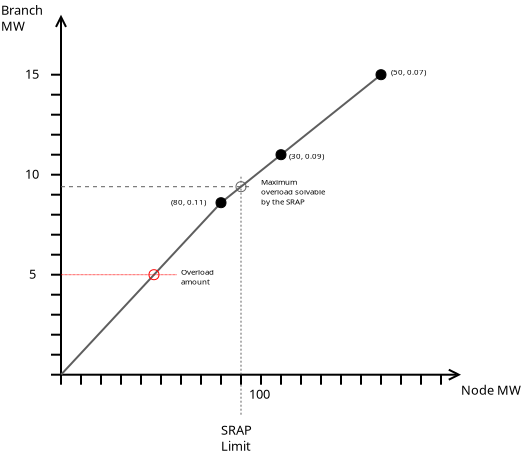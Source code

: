 <?xml version="1.0" encoding="UTF-8"?>
<dia:diagram xmlns:dia="http://www.lysator.liu.se/~alla/dia/">
  <dia:layer name="Fondo" visible="true" connectable="true" active="true">
    <dia:object type="Standard - Ellipse" version="0" id="O0">
      <dia:attribute name="obj_pos">
        <dia:point val="28.75,15.35"/>
      </dia:attribute>
      <dia:attribute name="obj_bb">
        <dia:rectangle val="28.725,15.325;29.275,15.875"/>
      </dia:attribute>
      <dia:attribute name="elem_corner">
        <dia:point val="28.75,15.35"/>
      </dia:attribute>
      <dia:attribute name="elem_width">
        <dia:real val="0.5"/>
      </dia:attribute>
      <dia:attribute name="elem_height">
        <dia:real val="0.5"/>
      </dia:attribute>
      <dia:attribute name="border_width">
        <dia:real val="0.05"/>
      </dia:attribute>
      <dia:attribute name="border_color">
        <dia:color val="#636363ff"/>
      </dia:attribute>
      <dia:attribute name="inner_color">
        <dia:color val="#000000ff"/>
      </dia:attribute>
      <dia:attribute name="show_background">
        <dia:boolean val="false"/>
      </dia:attribute>
    </dia:object>
    <dia:object type="Standard - Line" version="0" id="O1">
      <dia:attribute name="obj_pos">
        <dia:point val="20,7"/>
      </dia:attribute>
      <dia:attribute name="obj_bb">
        <dia:rectangle val="19.669,6.95;20.331,25.05"/>
      </dia:attribute>
      <dia:attribute name="conn_endpoints">
        <dia:point val="20,7"/>
        <dia:point val="20,25"/>
      </dia:attribute>
      <dia:attribute name="numcp">
        <dia:int val="1"/>
      </dia:attribute>
      <dia:attribute name="start_arrow">
        <dia:enum val="1"/>
      </dia:attribute>
      <dia:attribute name="start_arrow_length">
        <dia:real val="0.5"/>
      </dia:attribute>
      <dia:attribute name="start_arrow_width">
        <dia:real val="0.5"/>
      </dia:attribute>
    </dia:object>
    <dia:object type="Standard - Line" version="0" id="O2">
      <dia:attribute name="obj_pos">
        <dia:point val="40,25"/>
      </dia:attribute>
      <dia:attribute name="obj_bb">
        <dia:rectangle val="19.95,24.669;40.05,25.331"/>
      </dia:attribute>
      <dia:attribute name="conn_endpoints">
        <dia:point val="40,25"/>
        <dia:point val="20,25"/>
      </dia:attribute>
      <dia:attribute name="numcp">
        <dia:int val="1"/>
      </dia:attribute>
      <dia:attribute name="start_arrow">
        <dia:enum val="1"/>
      </dia:attribute>
      <dia:attribute name="start_arrow_length">
        <dia:real val="0.5"/>
      </dia:attribute>
      <dia:attribute name="start_arrow_width">
        <dia:real val="0.5"/>
      </dia:attribute>
    </dia:object>
    <dia:object type="Standard - Text" version="1" id="O3">
      <dia:attribute name="obj_pos">
        <dia:point val="40,26"/>
      </dia:attribute>
      <dia:attribute name="obj_bb">
        <dia:rectangle val="40,25.387;43.081,26.188"/>
      </dia:attribute>
      <dia:attribute name="text">
        <dia:composite type="text">
          <dia:attribute name="string">
            <dia:string>#Node MW#</dia:string>
          </dia:attribute>
          <dia:attribute name="font">
            <dia:font family="sans" style="0" name="Helvetica"/>
          </dia:attribute>
          <dia:attribute name="height">
            <dia:real val="0.8"/>
          </dia:attribute>
          <dia:attribute name="pos">
            <dia:point val="40,26"/>
          </dia:attribute>
          <dia:attribute name="color">
            <dia:color val="#000000ff"/>
          </dia:attribute>
          <dia:attribute name="alignment">
            <dia:enum val="0"/>
          </dia:attribute>
        </dia:composite>
      </dia:attribute>
      <dia:attribute name="valign">
        <dia:enum val="3"/>
      </dia:attribute>
    </dia:object>
    <dia:object type="Standard - Line" version="0" id="O4">
      <dia:attribute name="obj_pos">
        <dia:point val="20,15"/>
      </dia:attribute>
      <dia:attribute name="obj_bb">
        <dia:rectangle val="19.45,14.95;20.05,15.05"/>
      </dia:attribute>
      <dia:attribute name="conn_endpoints">
        <dia:point val="20,15"/>
        <dia:point val="19.5,15"/>
      </dia:attribute>
      <dia:attribute name="numcp">
        <dia:int val="1"/>
      </dia:attribute>
    </dia:object>
    <dia:object type="Standard - Text" version="1" id="O5">
      <dia:attribute name="obj_pos">
        <dia:point val="18.2,15.2"/>
      </dia:attribute>
      <dia:attribute name="obj_bb">
        <dia:rectangle val="18.2,14.606;19.015,15.351"/>
      </dia:attribute>
      <dia:attribute name="text">
        <dia:composite type="text">
          <dia:attribute name="string">
            <dia:string>#10#</dia:string>
          </dia:attribute>
          <dia:attribute name="font">
            <dia:font family="sans" style="0" name="Helvetica"/>
          </dia:attribute>
          <dia:attribute name="height">
            <dia:real val="0.8"/>
          </dia:attribute>
          <dia:attribute name="pos">
            <dia:point val="18.2,15.2"/>
          </dia:attribute>
          <dia:attribute name="color">
            <dia:color val="#000000ff"/>
          </dia:attribute>
          <dia:attribute name="alignment">
            <dia:enum val="0"/>
          </dia:attribute>
        </dia:composite>
      </dia:attribute>
      <dia:attribute name="valign">
        <dia:enum val="3"/>
      </dia:attribute>
    </dia:object>
    <dia:object type="Standard - Line" version="0" id="O6">
      <dia:attribute name="obj_pos">
        <dia:point val="20,20"/>
      </dia:attribute>
      <dia:attribute name="obj_bb">
        <dia:rectangle val="19.45,19.95;20.05,20.05"/>
      </dia:attribute>
      <dia:attribute name="conn_endpoints">
        <dia:point val="20,20"/>
        <dia:point val="19.5,20"/>
      </dia:attribute>
      <dia:attribute name="numcp">
        <dia:int val="1"/>
      </dia:attribute>
    </dia:object>
    <dia:object type="Standard - Line" version="0" id="O7">
      <dia:attribute name="obj_pos">
        <dia:point val="20,22"/>
      </dia:attribute>
      <dia:attribute name="obj_bb">
        <dia:rectangle val="19.45,21.95;20.05,22.05"/>
      </dia:attribute>
      <dia:attribute name="conn_endpoints">
        <dia:point val="20,22"/>
        <dia:point val="19.5,22"/>
      </dia:attribute>
      <dia:attribute name="numcp">
        <dia:int val="1"/>
      </dia:attribute>
    </dia:object>
    <dia:object type="Standard - Line" version="0" id="O8">
      <dia:attribute name="obj_pos">
        <dia:point val="20,17"/>
      </dia:attribute>
      <dia:attribute name="obj_bb">
        <dia:rectangle val="19.45,16.95;20.05,17.05"/>
      </dia:attribute>
      <dia:attribute name="conn_endpoints">
        <dia:point val="20,17"/>
        <dia:point val="19.5,17"/>
      </dia:attribute>
      <dia:attribute name="numcp">
        <dia:int val="1"/>
      </dia:attribute>
    </dia:object>
    <dia:object type="Standard - Text" version="1" id="O9">
      <dia:attribute name="obj_pos">
        <dia:point val="25.5,16.5"/>
      </dia:attribute>
      <dia:attribute name="obj_bb">
        <dia:rectangle val="25.5,16.133;27.448,16.593"/>
      </dia:attribute>
      <dia:attribute name="text">
        <dia:composite type="text">
          <dia:attribute name="string">
            <dia:string>#(80, 0.11)#</dia:string>
          </dia:attribute>
          <dia:attribute name="font">
            <dia:font family="sans" style="0" name="Helvetica"/>
          </dia:attribute>
          <dia:attribute name="height">
            <dia:real val="0.494"/>
          </dia:attribute>
          <dia:attribute name="pos">
            <dia:point val="25.5,16.5"/>
          </dia:attribute>
          <dia:attribute name="color">
            <dia:color val="#000000ff"/>
          </dia:attribute>
          <dia:attribute name="alignment">
            <dia:enum val="0"/>
          </dia:attribute>
        </dia:composite>
      </dia:attribute>
      <dia:attribute name="valign">
        <dia:enum val="3"/>
      </dia:attribute>
    </dia:object>
    <dia:object type="Standard - Text" version="1" id="O10">
      <dia:attribute name="obj_pos">
        <dia:point val="36.5,10"/>
      </dia:attribute>
      <dia:attribute name="obj_bb">
        <dia:rectangle val="36.5,9.633;38.447,10.093"/>
      </dia:attribute>
      <dia:attribute name="text">
        <dia:composite type="text">
          <dia:attribute name="string">
            <dia:string>#(50, 0.07)#</dia:string>
          </dia:attribute>
          <dia:attribute name="font">
            <dia:font family="sans" style="0" name="Helvetica"/>
          </dia:attribute>
          <dia:attribute name="height">
            <dia:real val="0.494"/>
          </dia:attribute>
          <dia:attribute name="pos">
            <dia:point val="36.5,10"/>
          </dia:attribute>
          <dia:attribute name="color">
            <dia:color val="#000000ff"/>
          </dia:attribute>
          <dia:attribute name="alignment">
            <dia:enum val="0"/>
          </dia:attribute>
        </dia:composite>
      </dia:attribute>
      <dia:attribute name="valign">
        <dia:enum val="3"/>
      </dia:attribute>
    </dia:object>
    <dia:object type="Standard - Text" version="1" id="O11">
      <dia:attribute name="obj_pos">
        <dia:point val="31.4,14.2"/>
      </dia:attribute>
      <dia:attribute name="obj_bb">
        <dia:rectangle val="31.4,13.833;33.347,14.293"/>
      </dia:attribute>
      <dia:attribute name="text">
        <dia:composite type="text">
          <dia:attribute name="string">
            <dia:string>#(30, 0.09)#</dia:string>
          </dia:attribute>
          <dia:attribute name="font">
            <dia:font family="sans" style="0" name="Helvetica"/>
          </dia:attribute>
          <dia:attribute name="height">
            <dia:real val="0.494"/>
          </dia:attribute>
          <dia:attribute name="pos">
            <dia:point val="31.4,14.2"/>
          </dia:attribute>
          <dia:attribute name="color">
            <dia:color val="#000000ff"/>
          </dia:attribute>
          <dia:attribute name="alignment">
            <dia:enum val="0"/>
          </dia:attribute>
        </dia:composite>
      </dia:attribute>
      <dia:attribute name="valign">
        <dia:enum val="3"/>
      </dia:attribute>
    </dia:object>
    <dia:object type="Standard - Text" version="1" id="O12">
      <dia:attribute name="obj_pos">
        <dia:point val="17,7"/>
      </dia:attribute>
      <dia:attribute name="obj_bb">
        <dia:rectangle val="17,6.406;19.258,8.751"/>
      </dia:attribute>
      <dia:attribute name="text">
        <dia:composite type="text">
          <dia:attribute name="string">
            <dia:string>#Branch
MW
#</dia:string>
          </dia:attribute>
          <dia:attribute name="font">
            <dia:font family="sans" style="0" name="Helvetica"/>
          </dia:attribute>
          <dia:attribute name="height">
            <dia:real val="0.8"/>
          </dia:attribute>
          <dia:attribute name="pos">
            <dia:point val="17,7"/>
          </dia:attribute>
          <dia:attribute name="color">
            <dia:color val="#000000ff"/>
          </dia:attribute>
          <dia:attribute name="alignment">
            <dia:enum val="0"/>
          </dia:attribute>
        </dia:composite>
      </dia:attribute>
      <dia:attribute name="valign">
        <dia:enum val="3"/>
      </dia:attribute>
    </dia:object>
    <dia:object type="Standard - Line" version="0" id="O13">
      <dia:attribute name="obj_pos">
        <dia:point val="20,18"/>
      </dia:attribute>
      <dia:attribute name="obj_bb">
        <dia:rectangle val="19.45,17.95;20.05,18.05"/>
      </dia:attribute>
      <dia:attribute name="conn_endpoints">
        <dia:point val="20,18"/>
        <dia:point val="19.5,18"/>
      </dia:attribute>
      <dia:attribute name="numcp">
        <dia:int val="1"/>
      </dia:attribute>
    </dia:object>
    <dia:object type="Standard - Line" version="0" id="O14">
      <dia:attribute name="obj_pos">
        <dia:point val="20,16"/>
      </dia:attribute>
      <dia:attribute name="obj_bb">
        <dia:rectangle val="19.45,15.95;20.05,16.05"/>
      </dia:attribute>
      <dia:attribute name="conn_endpoints">
        <dia:point val="20,16"/>
        <dia:point val="19.5,16"/>
      </dia:attribute>
      <dia:attribute name="numcp">
        <dia:int val="1"/>
      </dia:attribute>
    </dia:object>
    <dia:object type="Standard - Line" version="0" id="O15">
      <dia:attribute name="obj_pos">
        <dia:point val="20,19"/>
      </dia:attribute>
      <dia:attribute name="obj_bb">
        <dia:rectangle val="19.45,18.95;20.05,19.05"/>
      </dia:attribute>
      <dia:attribute name="conn_endpoints">
        <dia:point val="20,19"/>
        <dia:point val="19.5,19"/>
      </dia:attribute>
      <dia:attribute name="numcp">
        <dia:int val="1"/>
      </dia:attribute>
    </dia:object>
    <dia:object type="Standard - Line" version="0" id="O16">
      <dia:attribute name="obj_pos">
        <dia:point val="20,21"/>
      </dia:attribute>
      <dia:attribute name="obj_bb">
        <dia:rectangle val="19.45,20.95;20.05,21.05"/>
      </dia:attribute>
      <dia:attribute name="conn_endpoints">
        <dia:point val="20,21"/>
        <dia:point val="19.5,21"/>
      </dia:attribute>
      <dia:attribute name="numcp">
        <dia:int val="1"/>
      </dia:attribute>
    </dia:object>
    <dia:object type="Standard - Line" version="0" id="O17">
      <dia:attribute name="obj_pos">
        <dia:point val="20,23"/>
      </dia:attribute>
      <dia:attribute name="obj_bb">
        <dia:rectangle val="19.45,22.95;20.05,23.05"/>
      </dia:attribute>
      <dia:attribute name="conn_endpoints">
        <dia:point val="20,23"/>
        <dia:point val="19.5,23"/>
      </dia:attribute>
      <dia:attribute name="numcp">
        <dia:int val="1"/>
      </dia:attribute>
    </dia:object>
    <dia:object type="Standard - Line" version="0" id="O18">
      <dia:attribute name="obj_pos">
        <dia:point val="20,25"/>
      </dia:attribute>
      <dia:attribute name="obj_bb">
        <dia:rectangle val="19.45,24.95;20.05,25.05"/>
      </dia:attribute>
      <dia:attribute name="conn_endpoints">
        <dia:point val="20,25"/>
        <dia:point val="19.5,25"/>
      </dia:attribute>
      <dia:attribute name="numcp">
        <dia:int val="1"/>
      </dia:attribute>
    </dia:object>
    <dia:object type="Standard - Line" version="0" id="O19">
      <dia:attribute name="obj_pos">
        <dia:point val="20,24"/>
      </dia:attribute>
      <dia:attribute name="obj_bb">
        <dia:rectangle val="19.45,23.95;20.05,24.05"/>
      </dia:attribute>
      <dia:attribute name="conn_endpoints">
        <dia:point val="20,24"/>
        <dia:point val="19.5,24"/>
      </dia:attribute>
      <dia:attribute name="numcp">
        <dia:int val="1"/>
      </dia:attribute>
    </dia:object>
    <dia:object type="Standard - Line" version="0" id="O20">
      <dia:attribute name="obj_pos">
        <dia:point val="28,16.4"/>
      </dia:attribute>
      <dia:attribute name="obj_bb">
        <dia:rectangle val="19.929,16.329;28.071,25.071"/>
      </dia:attribute>
      <dia:attribute name="conn_endpoints">
        <dia:point val="28,16.4"/>
        <dia:point val="20,25"/>
      </dia:attribute>
      <dia:attribute name="numcp">
        <dia:int val="1"/>
      </dia:attribute>
      <dia:attribute name="line_color">
        <dia:color val="#5e5e5eff"/>
      </dia:attribute>
    </dia:object>
    <dia:object type="Standard - Line" version="0" id="O21">
      <dia:attribute name="obj_pos">
        <dia:point val="20,14"/>
      </dia:attribute>
      <dia:attribute name="obj_bb">
        <dia:rectangle val="19.45,13.95;20.05,14.05"/>
      </dia:attribute>
      <dia:attribute name="conn_endpoints">
        <dia:point val="20,14"/>
        <dia:point val="19.5,14"/>
      </dia:attribute>
      <dia:attribute name="numcp">
        <dia:int val="1"/>
      </dia:attribute>
    </dia:object>
    <dia:object type="Standard - Line" version="0" id="O22">
      <dia:attribute name="obj_pos">
        <dia:point val="20,13"/>
      </dia:attribute>
      <dia:attribute name="obj_bb">
        <dia:rectangle val="19.45,12.95;20.05,13.05"/>
      </dia:attribute>
      <dia:attribute name="conn_endpoints">
        <dia:point val="20,13"/>
        <dia:point val="19.5,13"/>
      </dia:attribute>
      <dia:attribute name="numcp">
        <dia:int val="1"/>
      </dia:attribute>
    </dia:object>
    <dia:object type="Standard - Line" version="0" id="O23">
      <dia:attribute name="obj_pos">
        <dia:point val="31,14"/>
      </dia:attribute>
      <dia:attribute name="obj_bb">
        <dia:rectangle val="27.93,13.93;31.07,16.47"/>
      </dia:attribute>
      <dia:attribute name="conn_endpoints">
        <dia:point val="31,14"/>
        <dia:point val="28,16.4"/>
      </dia:attribute>
      <dia:attribute name="numcp">
        <dia:int val="1"/>
      </dia:attribute>
      <dia:attribute name="line_color">
        <dia:color val="#5e5e5eff"/>
      </dia:attribute>
    </dia:object>
    <dia:object type="Standard - Line" version="0" id="O24">
      <dia:attribute name="obj_pos">
        <dia:point val="20,12"/>
      </dia:attribute>
      <dia:attribute name="obj_bb">
        <dia:rectangle val="19.45,11.95;20.05,12.05"/>
      </dia:attribute>
      <dia:attribute name="conn_endpoints">
        <dia:point val="20,12"/>
        <dia:point val="19.5,12"/>
      </dia:attribute>
      <dia:attribute name="numcp">
        <dia:int val="1"/>
      </dia:attribute>
    </dia:object>
    <dia:object type="Standard - Line" version="0" id="O25">
      <dia:attribute name="obj_pos">
        <dia:point val="20,11"/>
      </dia:attribute>
      <dia:attribute name="obj_bb">
        <dia:rectangle val="19.45,10.95;20.05,11.05"/>
      </dia:attribute>
      <dia:attribute name="conn_endpoints">
        <dia:point val="20,11"/>
        <dia:point val="19.5,11"/>
      </dia:attribute>
      <dia:attribute name="numcp">
        <dia:int val="1"/>
      </dia:attribute>
    </dia:object>
    <dia:object type="Standard - Line" version="0" id="O26">
      <dia:attribute name="obj_pos">
        <dia:point val="20,10"/>
      </dia:attribute>
      <dia:attribute name="obj_bb">
        <dia:rectangle val="19.45,9.95;20.05,10.05"/>
      </dia:attribute>
      <dia:attribute name="conn_endpoints">
        <dia:point val="20,10"/>
        <dia:point val="19.5,10"/>
      </dia:attribute>
      <dia:attribute name="numcp">
        <dia:int val="1"/>
      </dia:attribute>
    </dia:object>
    <dia:object type="Standard - Text" version="1" id="O27">
      <dia:attribute name="obj_pos">
        <dia:point val="18.2,10.2"/>
      </dia:attribute>
      <dia:attribute name="obj_bb">
        <dia:rectangle val="18.2,9.606;19.015,10.351"/>
      </dia:attribute>
      <dia:attribute name="text">
        <dia:composite type="text">
          <dia:attribute name="string">
            <dia:string>#15#</dia:string>
          </dia:attribute>
          <dia:attribute name="font">
            <dia:font family="sans" style="0" name="Helvetica"/>
          </dia:attribute>
          <dia:attribute name="height">
            <dia:real val="0.8"/>
          </dia:attribute>
          <dia:attribute name="pos">
            <dia:point val="18.2,10.2"/>
          </dia:attribute>
          <dia:attribute name="color">
            <dia:color val="#000000ff"/>
          </dia:attribute>
          <dia:attribute name="alignment">
            <dia:enum val="0"/>
          </dia:attribute>
        </dia:composite>
      </dia:attribute>
      <dia:attribute name="valign">
        <dia:enum val="3"/>
      </dia:attribute>
    </dia:object>
    <dia:object type="Standard - Line" version="0" id="O28">
      <dia:attribute name="obj_pos">
        <dia:point val="36,10"/>
      </dia:attribute>
      <dia:attribute name="obj_bb">
        <dia:rectangle val="30.93,9.93;36.07,14.07"/>
      </dia:attribute>
      <dia:attribute name="conn_endpoints">
        <dia:point val="36,10"/>
        <dia:point val="31,14"/>
      </dia:attribute>
      <dia:attribute name="numcp">
        <dia:int val="1"/>
      </dia:attribute>
      <dia:attribute name="line_color">
        <dia:color val="#5e5e5eff"/>
      </dia:attribute>
    </dia:object>
    <dia:object type="Standard - Line" version="0" id="O29">
      <dia:attribute name="obj_pos">
        <dia:point val="29,27"/>
      </dia:attribute>
      <dia:attribute name="obj_bb">
        <dia:rectangle val="28.975,15.075;29.025,27.025"/>
      </dia:attribute>
      <dia:attribute name="conn_endpoints">
        <dia:point val="29,27"/>
        <dia:point val="29,15.1"/>
      </dia:attribute>
      <dia:attribute name="numcp">
        <dia:int val="1"/>
      </dia:attribute>
      <dia:attribute name="line_color">
        <dia:color val="#636363ff"/>
      </dia:attribute>
      <dia:attribute name="line_width">
        <dia:real val="0.05"/>
      </dia:attribute>
      <dia:attribute name="line_style">
        <dia:enum val="4"/>
      </dia:attribute>
    </dia:object>
    <dia:object type="Standard - Text" version="1" id="O30">
      <dia:attribute name="obj_pos">
        <dia:point val="28,28"/>
      </dia:attribute>
      <dia:attribute name="obj_bb">
        <dia:rectangle val="28,27.406;29.65,28.951"/>
      </dia:attribute>
      <dia:attribute name="text">
        <dia:composite type="text">
          <dia:attribute name="string">
            <dia:string>#SRAP
Limit#</dia:string>
          </dia:attribute>
          <dia:attribute name="font">
            <dia:font family="sans" style="0" name="Helvetica"/>
          </dia:attribute>
          <dia:attribute name="height">
            <dia:real val="0.8"/>
          </dia:attribute>
          <dia:attribute name="pos">
            <dia:point val="28,28"/>
          </dia:attribute>
          <dia:attribute name="color">
            <dia:color val="#000000ff"/>
          </dia:attribute>
          <dia:attribute name="alignment">
            <dia:enum val="0"/>
          </dia:attribute>
        </dia:composite>
      </dia:attribute>
      <dia:attribute name="valign">
        <dia:enum val="3"/>
      </dia:attribute>
    </dia:object>
    <dia:object type="Standard - Text" version="1" id="O31">
      <dia:attribute name="obj_pos">
        <dia:point val="26,20"/>
      </dia:attribute>
      <dia:attribute name="obj_bb">
        <dia:rectangle val="26,19.633;27.795,20.587"/>
      </dia:attribute>
      <dia:attribute name="text">
        <dia:composite type="text">
          <dia:attribute name="string">
            <dia:string>#Overload
amount#</dia:string>
          </dia:attribute>
          <dia:attribute name="font">
            <dia:font family="sans" style="0" name="Helvetica"/>
          </dia:attribute>
          <dia:attribute name="height">
            <dia:real val="0.494"/>
          </dia:attribute>
          <dia:attribute name="pos">
            <dia:point val="26,20"/>
          </dia:attribute>
          <dia:attribute name="color">
            <dia:color val="#000000ff"/>
          </dia:attribute>
          <dia:attribute name="alignment">
            <dia:enum val="0"/>
          </dia:attribute>
        </dia:composite>
      </dia:attribute>
      <dia:attribute name="valign">
        <dia:enum val="3"/>
      </dia:attribute>
    </dia:object>
    <dia:object type="Standard - Ellipse" version="0" id="O32">
      <dia:attribute name="obj_pos">
        <dia:point val="27.75,16.15"/>
      </dia:attribute>
      <dia:attribute name="obj_bb">
        <dia:rectangle val="27.725,16.125;28.275,16.675"/>
      </dia:attribute>
      <dia:attribute name="elem_corner">
        <dia:point val="27.75,16.15"/>
      </dia:attribute>
      <dia:attribute name="elem_width">
        <dia:real val="0.5"/>
      </dia:attribute>
      <dia:attribute name="elem_height">
        <dia:real val="0.5"/>
      </dia:attribute>
      <dia:attribute name="border_width">
        <dia:real val="0.05"/>
      </dia:attribute>
      <dia:attribute name="inner_color">
        <dia:color val="#000000ff"/>
      </dia:attribute>
    </dia:object>
    <dia:object type="Standard - Ellipse" version="0" id="O33">
      <dia:attribute name="obj_pos">
        <dia:point val="30.75,13.75"/>
      </dia:attribute>
      <dia:attribute name="obj_bb">
        <dia:rectangle val="30.725,13.725;31.275,14.275"/>
      </dia:attribute>
      <dia:attribute name="elem_corner">
        <dia:point val="30.75,13.75"/>
      </dia:attribute>
      <dia:attribute name="elem_width">
        <dia:real val="0.5"/>
      </dia:attribute>
      <dia:attribute name="elem_height">
        <dia:real val="0.5"/>
      </dia:attribute>
      <dia:attribute name="border_width">
        <dia:real val="0.05"/>
      </dia:attribute>
      <dia:attribute name="inner_color">
        <dia:color val="#000000ff"/>
      </dia:attribute>
    </dia:object>
    <dia:object type="Standard - Ellipse" version="0" id="O34">
      <dia:attribute name="obj_pos">
        <dia:point val="35.75,9.75"/>
      </dia:attribute>
      <dia:attribute name="obj_bb">
        <dia:rectangle val="35.725,9.725;36.275,10.275"/>
      </dia:attribute>
      <dia:attribute name="elem_corner">
        <dia:point val="35.75,9.75"/>
      </dia:attribute>
      <dia:attribute name="elem_width">
        <dia:real val="0.5"/>
      </dia:attribute>
      <dia:attribute name="elem_height">
        <dia:real val="0.5"/>
      </dia:attribute>
      <dia:attribute name="border_width">
        <dia:real val="0.05"/>
      </dia:attribute>
      <dia:attribute name="inner_color">
        <dia:color val="#000000ff"/>
      </dia:attribute>
    </dia:object>
    <dia:object type="Standard - Line" version="0" id="O35">
      <dia:attribute name="obj_pos">
        <dia:point val="20,25"/>
      </dia:attribute>
      <dia:attribute name="obj_bb">
        <dia:rectangle val="19.95,24.95;20.05,25.55"/>
      </dia:attribute>
      <dia:attribute name="conn_endpoints">
        <dia:point val="20,25"/>
        <dia:point val="20,25.5"/>
      </dia:attribute>
      <dia:attribute name="numcp">
        <dia:int val="1"/>
      </dia:attribute>
      <dia:attribute name="line_width">
        <dia:real val="0.1"/>
      </dia:attribute>
    </dia:object>
    <dia:object type="Standard - Line" version="0" id="O36">
      <dia:attribute name="obj_pos">
        <dia:point val="21,25"/>
      </dia:attribute>
      <dia:attribute name="obj_bb">
        <dia:rectangle val="20.95,24.95;21.05,25.55"/>
      </dia:attribute>
      <dia:attribute name="conn_endpoints">
        <dia:point val="21,25"/>
        <dia:point val="21,25.5"/>
      </dia:attribute>
      <dia:attribute name="numcp">
        <dia:int val="1"/>
      </dia:attribute>
      <dia:attribute name="line_width">
        <dia:real val="0.1"/>
      </dia:attribute>
    </dia:object>
    <dia:object type="Standard - Line" version="0" id="O37">
      <dia:attribute name="obj_pos">
        <dia:point val="22,25"/>
      </dia:attribute>
      <dia:attribute name="obj_bb">
        <dia:rectangle val="21.95,24.95;22.05,25.55"/>
      </dia:attribute>
      <dia:attribute name="conn_endpoints">
        <dia:point val="22,25"/>
        <dia:point val="22,25.5"/>
      </dia:attribute>
      <dia:attribute name="numcp">
        <dia:int val="1"/>
      </dia:attribute>
      <dia:attribute name="line_width">
        <dia:real val="0.1"/>
      </dia:attribute>
    </dia:object>
    <dia:object type="Standard - Line" version="0" id="O38">
      <dia:attribute name="obj_pos">
        <dia:point val="23,25"/>
      </dia:attribute>
      <dia:attribute name="obj_bb">
        <dia:rectangle val="22.95,24.95;23.05,25.55"/>
      </dia:attribute>
      <dia:attribute name="conn_endpoints">
        <dia:point val="23,25"/>
        <dia:point val="23,25.5"/>
      </dia:attribute>
      <dia:attribute name="numcp">
        <dia:int val="1"/>
      </dia:attribute>
      <dia:attribute name="line_width">
        <dia:real val="0.1"/>
      </dia:attribute>
    </dia:object>
    <dia:object type="Standard - Line" version="0" id="O39">
      <dia:attribute name="obj_pos">
        <dia:point val="24,25"/>
      </dia:attribute>
      <dia:attribute name="obj_bb">
        <dia:rectangle val="23.95,24.95;24.05,25.55"/>
      </dia:attribute>
      <dia:attribute name="conn_endpoints">
        <dia:point val="24,25"/>
        <dia:point val="24,25.5"/>
      </dia:attribute>
      <dia:attribute name="numcp">
        <dia:int val="1"/>
      </dia:attribute>
      <dia:attribute name="line_width">
        <dia:real val="0.1"/>
      </dia:attribute>
    </dia:object>
    <dia:object type="Standard - Line" version="0" id="O40">
      <dia:attribute name="obj_pos">
        <dia:point val="25,25"/>
      </dia:attribute>
      <dia:attribute name="obj_bb">
        <dia:rectangle val="24.95,24.95;25.05,25.55"/>
      </dia:attribute>
      <dia:attribute name="conn_endpoints">
        <dia:point val="25,25"/>
        <dia:point val="25,25.5"/>
      </dia:attribute>
      <dia:attribute name="numcp">
        <dia:int val="1"/>
      </dia:attribute>
      <dia:attribute name="line_width">
        <dia:real val="0.1"/>
      </dia:attribute>
    </dia:object>
    <dia:object type="Standard - Line" version="0" id="O41">
      <dia:attribute name="obj_pos">
        <dia:point val="26,25"/>
      </dia:attribute>
      <dia:attribute name="obj_bb">
        <dia:rectangle val="25.95,24.95;26.05,25.55"/>
      </dia:attribute>
      <dia:attribute name="conn_endpoints">
        <dia:point val="26,25"/>
        <dia:point val="26,25.5"/>
      </dia:attribute>
      <dia:attribute name="numcp">
        <dia:int val="1"/>
      </dia:attribute>
      <dia:attribute name="line_width">
        <dia:real val="0.1"/>
      </dia:attribute>
    </dia:object>
    <dia:object type="Standard - Line" version="0" id="O42">
      <dia:attribute name="obj_pos">
        <dia:point val="27,25"/>
      </dia:attribute>
      <dia:attribute name="obj_bb">
        <dia:rectangle val="26.95,24.95;27.05,25.55"/>
      </dia:attribute>
      <dia:attribute name="conn_endpoints">
        <dia:point val="27,25"/>
        <dia:point val="27,25.5"/>
      </dia:attribute>
      <dia:attribute name="numcp">
        <dia:int val="1"/>
      </dia:attribute>
      <dia:attribute name="line_width">
        <dia:real val="0.1"/>
      </dia:attribute>
    </dia:object>
    <dia:object type="Standard - Line" version="0" id="O43">
      <dia:attribute name="obj_pos">
        <dia:point val="28,25"/>
      </dia:attribute>
      <dia:attribute name="obj_bb">
        <dia:rectangle val="27.95,24.95;28.05,25.55"/>
      </dia:attribute>
      <dia:attribute name="conn_endpoints">
        <dia:point val="28,25"/>
        <dia:point val="28,25.5"/>
      </dia:attribute>
      <dia:attribute name="numcp">
        <dia:int val="1"/>
      </dia:attribute>
      <dia:attribute name="line_width">
        <dia:real val="0.1"/>
      </dia:attribute>
    </dia:object>
    <dia:object type="Standard - Line" version="0" id="O44">
      <dia:attribute name="obj_pos">
        <dia:point val="29,25"/>
      </dia:attribute>
      <dia:attribute name="obj_bb">
        <dia:rectangle val="28.95,24.95;29.05,25.55"/>
      </dia:attribute>
      <dia:attribute name="conn_endpoints">
        <dia:point val="29,25"/>
        <dia:point val="29,25.5"/>
      </dia:attribute>
      <dia:attribute name="numcp">
        <dia:int val="1"/>
      </dia:attribute>
      <dia:attribute name="line_width">
        <dia:real val="0.1"/>
      </dia:attribute>
    </dia:object>
    <dia:object type="Standard - Line" version="0" id="O45">
      <dia:attribute name="obj_pos">
        <dia:point val="30,25"/>
      </dia:attribute>
      <dia:attribute name="obj_bb">
        <dia:rectangle val="29.95,24.95;30.05,25.55"/>
      </dia:attribute>
      <dia:attribute name="conn_endpoints">
        <dia:point val="30,25"/>
        <dia:point val="30,25.5"/>
      </dia:attribute>
      <dia:attribute name="numcp">
        <dia:int val="1"/>
      </dia:attribute>
      <dia:attribute name="line_width">
        <dia:real val="0.1"/>
      </dia:attribute>
      <dia:connections>
        <dia:connection handle="0" to="O2" connection="0"/>
      </dia:connections>
    </dia:object>
    <dia:object type="Standard - Line" version="0" id="O46">
      <dia:attribute name="obj_pos">
        <dia:point val="31,25"/>
      </dia:attribute>
      <dia:attribute name="obj_bb">
        <dia:rectangle val="30.95,24.95;31.05,25.55"/>
      </dia:attribute>
      <dia:attribute name="conn_endpoints">
        <dia:point val="31,25"/>
        <dia:point val="31,25.5"/>
      </dia:attribute>
      <dia:attribute name="numcp">
        <dia:int val="1"/>
      </dia:attribute>
      <dia:attribute name="line_width">
        <dia:real val="0.1"/>
      </dia:attribute>
    </dia:object>
    <dia:object type="Standard - Line" version="0" id="O47">
      <dia:attribute name="obj_pos">
        <dia:point val="32,25"/>
      </dia:attribute>
      <dia:attribute name="obj_bb">
        <dia:rectangle val="31.95,24.95;32.05,25.55"/>
      </dia:attribute>
      <dia:attribute name="conn_endpoints">
        <dia:point val="32,25"/>
        <dia:point val="32,25.5"/>
      </dia:attribute>
      <dia:attribute name="numcp">
        <dia:int val="1"/>
      </dia:attribute>
      <dia:attribute name="line_width">
        <dia:real val="0.1"/>
      </dia:attribute>
    </dia:object>
    <dia:object type="Standard - Line" version="0" id="O48">
      <dia:attribute name="obj_pos">
        <dia:point val="33,25"/>
      </dia:attribute>
      <dia:attribute name="obj_bb">
        <dia:rectangle val="32.95,24.95;33.05,25.55"/>
      </dia:attribute>
      <dia:attribute name="conn_endpoints">
        <dia:point val="33,25"/>
        <dia:point val="33,25.5"/>
      </dia:attribute>
      <dia:attribute name="numcp">
        <dia:int val="1"/>
      </dia:attribute>
      <dia:attribute name="line_width">
        <dia:real val="0.1"/>
      </dia:attribute>
    </dia:object>
    <dia:object type="Standard - Line" version="0" id="O49">
      <dia:attribute name="obj_pos">
        <dia:point val="34,25"/>
      </dia:attribute>
      <dia:attribute name="obj_bb">
        <dia:rectangle val="33.95,24.95;34.05,25.55"/>
      </dia:attribute>
      <dia:attribute name="conn_endpoints">
        <dia:point val="34,25"/>
        <dia:point val="34,25.5"/>
      </dia:attribute>
      <dia:attribute name="numcp">
        <dia:int val="1"/>
      </dia:attribute>
      <dia:attribute name="line_width">
        <dia:real val="0.1"/>
      </dia:attribute>
    </dia:object>
    <dia:object type="Standard - Line" version="0" id="O50">
      <dia:attribute name="obj_pos">
        <dia:point val="35,25"/>
      </dia:attribute>
      <dia:attribute name="obj_bb">
        <dia:rectangle val="34.95,24.95;35.05,25.55"/>
      </dia:attribute>
      <dia:attribute name="conn_endpoints">
        <dia:point val="35,25"/>
        <dia:point val="35,25.5"/>
      </dia:attribute>
      <dia:attribute name="numcp">
        <dia:int val="1"/>
      </dia:attribute>
      <dia:attribute name="line_width">
        <dia:real val="0.1"/>
      </dia:attribute>
    </dia:object>
    <dia:object type="Standard - Line" version="0" id="O51">
      <dia:attribute name="obj_pos">
        <dia:point val="36,25"/>
      </dia:attribute>
      <dia:attribute name="obj_bb">
        <dia:rectangle val="35.95,24.95;36.05,25.55"/>
      </dia:attribute>
      <dia:attribute name="conn_endpoints">
        <dia:point val="36,25"/>
        <dia:point val="36,25.5"/>
      </dia:attribute>
      <dia:attribute name="numcp">
        <dia:int val="1"/>
      </dia:attribute>
      <dia:attribute name="line_width">
        <dia:real val="0.1"/>
      </dia:attribute>
    </dia:object>
    <dia:object type="Standard - Line" version="0" id="O52">
      <dia:attribute name="obj_pos">
        <dia:point val="37,25"/>
      </dia:attribute>
      <dia:attribute name="obj_bb">
        <dia:rectangle val="36.95,24.95;37.05,25.55"/>
      </dia:attribute>
      <dia:attribute name="conn_endpoints">
        <dia:point val="37,25"/>
        <dia:point val="37,25.5"/>
      </dia:attribute>
      <dia:attribute name="numcp">
        <dia:int val="1"/>
      </dia:attribute>
      <dia:attribute name="line_width">
        <dia:real val="0.1"/>
      </dia:attribute>
    </dia:object>
    <dia:object type="Standard - Line" version="0" id="O53">
      <dia:attribute name="obj_pos">
        <dia:point val="38,25"/>
      </dia:attribute>
      <dia:attribute name="obj_bb">
        <dia:rectangle val="37.95,24.95;38.05,25.55"/>
      </dia:attribute>
      <dia:attribute name="conn_endpoints">
        <dia:point val="38,25"/>
        <dia:point val="38,25.5"/>
      </dia:attribute>
      <dia:attribute name="numcp">
        <dia:int val="1"/>
      </dia:attribute>
      <dia:attribute name="line_width">
        <dia:real val="0.1"/>
      </dia:attribute>
    </dia:object>
    <dia:object type="Standard - Line" version="0" id="O54">
      <dia:attribute name="obj_pos">
        <dia:point val="39,25"/>
      </dia:attribute>
      <dia:attribute name="obj_bb">
        <dia:rectangle val="38.95,24.95;39.05,25.55"/>
      </dia:attribute>
      <dia:attribute name="conn_endpoints">
        <dia:point val="39,25"/>
        <dia:point val="39,25.5"/>
      </dia:attribute>
      <dia:attribute name="numcp">
        <dia:int val="1"/>
      </dia:attribute>
      <dia:attribute name="line_width">
        <dia:real val="0.1"/>
      </dia:attribute>
    </dia:object>
    <dia:object type="Standard - Text" version="1" id="O55">
      <dia:attribute name="obj_pos">
        <dia:point val="29.4,26.2"/>
      </dia:attribute>
      <dia:attribute name="obj_bb">
        <dia:rectangle val="29.4,25.606;30.622,26.351"/>
      </dia:attribute>
      <dia:attribute name="text">
        <dia:composite type="text">
          <dia:attribute name="string">
            <dia:string>#100#</dia:string>
          </dia:attribute>
          <dia:attribute name="font">
            <dia:font family="sans" style="0" name="Helvetica"/>
          </dia:attribute>
          <dia:attribute name="height">
            <dia:real val="0.8"/>
          </dia:attribute>
          <dia:attribute name="pos">
            <dia:point val="29.4,26.2"/>
          </dia:attribute>
          <dia:attribute name="color">
            <dia:color val="#000000ff"/>
          </dia:attribute>
          <dia:attribute name="alignment">
            <dia:enum val="0"/>
          </dia:attribute>
        </dia:composite>
      </dia:attribute>
      <dia:attribute name="valign">
        <dia:enum val="3"/>
      </dia:attribute>
    </dia:object>
    <dia:object type="Standard - Text" version="1" id="O56">
      <dia:attribute name="obj_pos">
        <dia:point val="18.4,20.2"/>
      </dia:attribute>
      <dia:attribute name="obj_bb">
        <dia:rectangle val="18.4,19.606;18.808,20.351"/>
      </dia:attribute>
      <dia:attribute name="text">
        <dia:composite type="text">
          <dia:attribute name="string">
            <dia:string>#5#</dia:string>
          </dia:attribute>
          <dia:attribute name="font">
            <dia:font family="sans" style="0" name="Helvetica"/>
          </dia:attribute>
          <dia:attribute name="height">
            <dia:real val="0.8"/>
          </dia:attribute>
          <dia:attribute name="pos">
            <dia:point val="18.4,20.2"/>
          </dia:attribute>
          <dia:attribute name="color">
            <dia:color val="#000000ff"/>
          </dia:attribute>
          <dia:attribute name="alignment">
            <dia:enum val="0"/>
          </dia:attribute>
        </dia:composite>
      </dia:attribute>
      <dia:attribute name="valign">
        <dia:enum val="3"/>
      </dia:attribute>
    </dia:object>
    <dia:object type="Standard - Ellipse" version="0" id="O57">
      <dia:attribute name="obj_pos">
        <dia:point val="24.399,19.75"/>
      </dia:attribute>
      <dia:attribute name="obj_bb">
        <dia:rectangle val="24.374,19.725;24.924,20.275"/>
      </dia:attribute>
      <dia:attribute name="elem_corner">
        <dia:point val="24.399,19.75"/>
      </dia:attribute>
      <dia:attribute name="elem_width">
        <dia:real val="0.5"/>
      </dia:attribute>
      <dia:attribute name="elem_height">
        <dia:real val="0.5"/>
      </dia:attribute>
      <dia:attribute name="border_width">
        <dia:real val="0.05"/>
      </dia:attribute>
      <dia:attribute name="border_color">
        <dia:color val="#ff0000ff"/>
      </dia:attribute>
      <dia:attribute name="inner_color">
        <dia:color val="#000000ff"/>
      </dia:attribute>
      <dia:attribute name="show_background">
        <dia:boolean val="false"/>
      </dia:attribute>
    </dia:object>
    <dia:object type="Standard - Line" version="0" id="O58">
      <dia:attribute name="obj_pos">
        <dia:point val="20,15.6"/>
      </dia:attribute>
      <dia:attribute name="obj_bb">
        <dia:rectangle val="19.975,15.575;29.525,15.625"/>
      </dia:attribute>
      <dia:attribute name="conn_endpoints">
        <dia:point val="20,15.6"/>
        <dia:point val="29.5,15.6"/>
      </dia:attribute>
      <dia:attribute name="numcp">
        <dia:int val="1"/>
      </dia:attribute>
      <dia:attribute name="line_color">
        <dia:color val="#5e5e5eff"/>
      </dia:attribute>
      <dia:attribute name="line_width">
        <dia:real val="0.05"/>
      </dia:attribute>
      <dia:attribute name="line_style">
        <dia:enum val="1"/>
      </dia:attribute>
      <dia:attribute name="dashlength">
        <dia:real val="0.2"/>
      </dia:attribute>
    </dia:object>
    <dia:object type="Standard - Text" version="1" id="O59">
      <dia:attribute name="obj_pos">
        <dia:point val="30,15.5"/>
      </dia:attribute>
      <dia:attribute name="obj_bb">
        <dia:rectangle val="30,15.122;33.502,16.604"/>
      </dia:attribute>
      <dia:attribute name="text">
        <dia:composite type="text">
          <dia:attribute name="string">
            <dia:string>#Maximum 
overload solvable
by the SRAP#</dia:string>
          </dia:attribute>
          <dia:attribute name="font">
            <dia:font family="sans" style="0" name="Helvetica"/>
          </dia:attribute>
          <dia:attribute name="height">
            <dia:real val="0.494"/>
          </dia:attribute>
          <dia:attribute name="pos">
            <dia:point val="30,15.5"/>
          </dia:attribute>
          <dia:attribute name="color">
            <dia:color val="#000000ff"/>
          </dia:attribute>
          <dia:attribute name="alignment">
            <dia:enum val="0"/>
          </dia:attribute>
        </dia:composite>
      </dia:attribute>
      <dia:attribute name="valign">
        <dia:enum val="3"/>
      </dia:attribute>
    </dia:object>
    <dia:object type="Standard - Line" version="0" id="O60">
      <dia:attribute name="obj_pos">
        <dia:point val="20,20"/>
      </dia:attribute>
      <dia:attribute name="obj_bb">
        <dia:rectangle val="19.975,19.975;25.825,20.025"/>
      </dia:attribute>
      <dia:attribute name="conn_endpoints">
        <dia:point val="20,20"/>
        <dia:point val="25.8,20"/>
      </dia:attribute>
      <dia:attribute name="numcp">
        <dia:int val="1"/>
      </dia:attribute>
      <dia:attribute name="line_color">
        <dia:color val="#ff0000ff"/>
      </dia:attribute>
      <dia:attribute name="line_width">
        <dia:real val="0.05"/>
      </dia:attribute>
      <dia:attribute name="line_style">
        <dia:enum val="4"/>
      </dia:attribute>
      <dia:attribute name="dashlength">
        <dia:real val="0.2"/>
      </dia:attribute>
    </dia:object>
  </dia:layer>
</dia:diagram>
